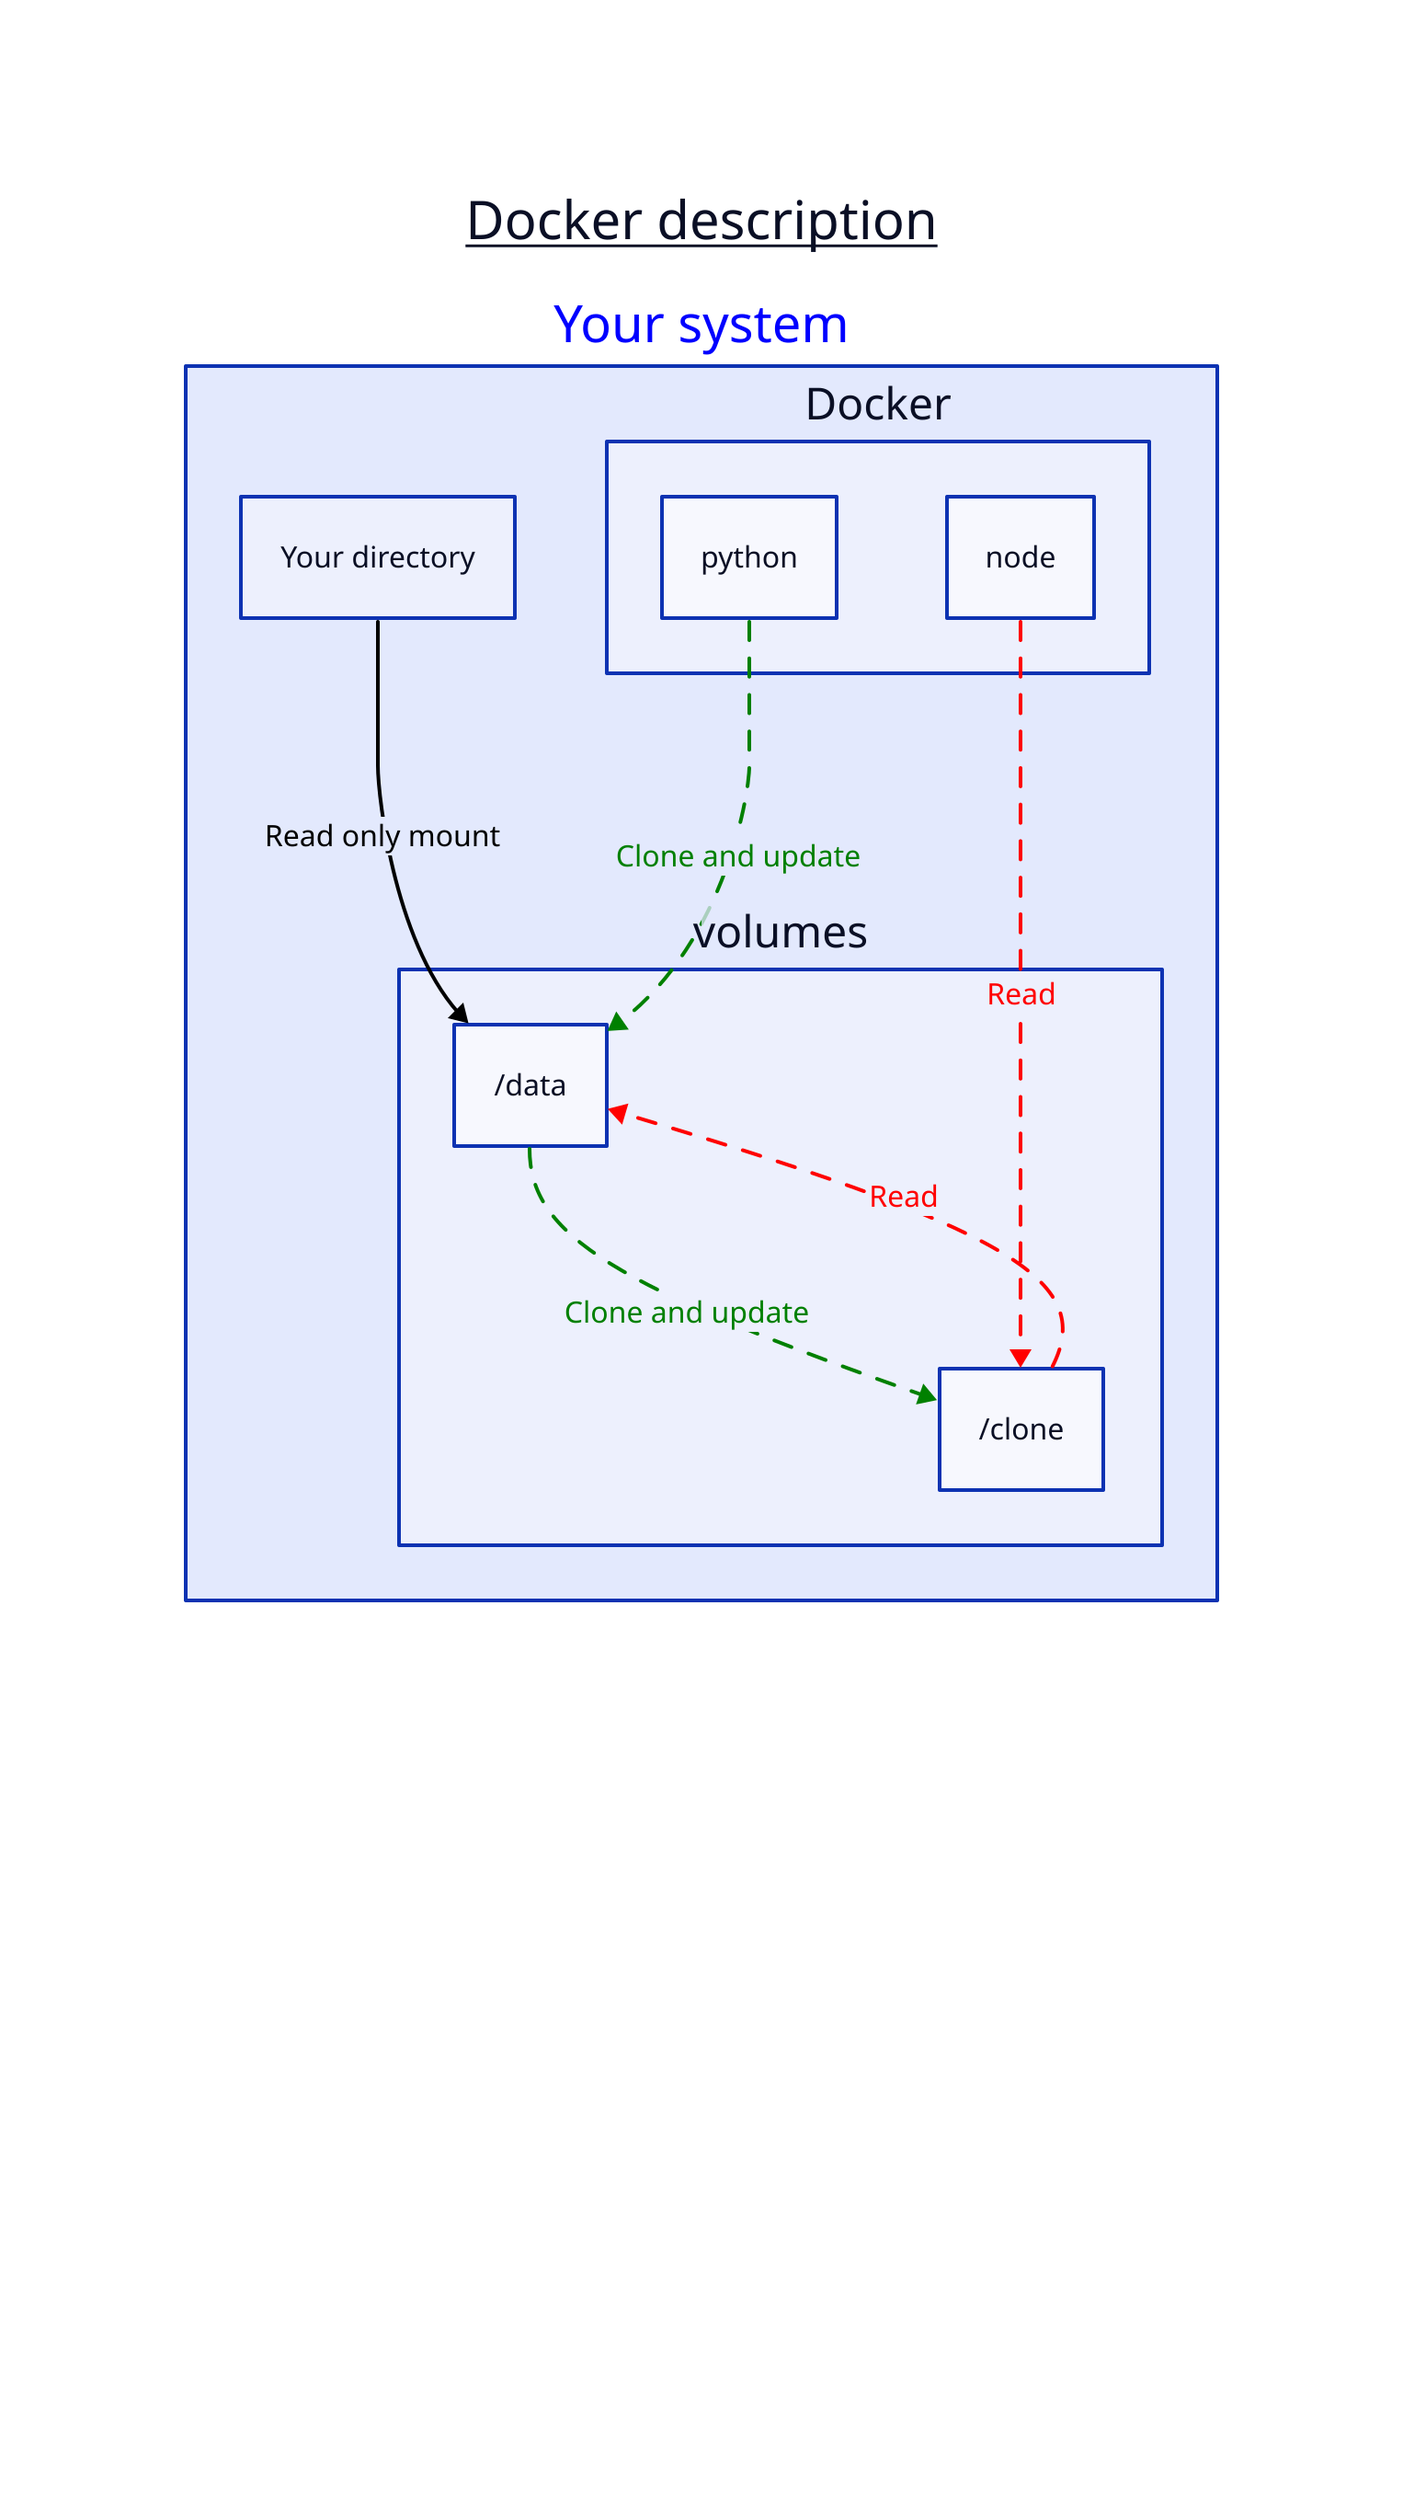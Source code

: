 title: Docker description {
  near: top-center
  shape: text
  style: {
    font-size: 29
    bold: true
    underline: true
  }
}
Your system: {style.font-color: blue}
Your system.Docker.python
Your system.Docker.node
Your system.volumes./clone
Your system.volumes./data

Your system.Your directory -> Your system.volumes./data: Read only mount {style.stroke: black; style.font-color: black}

Your system.Docker.python -> Your system.volumes./data -> Your system.volumes./clone: Clone and update {style.animated: true; style.stroke: green; style.font-color: green}
Your system.Docker.node -> Your system.volumes./clone -> Your system.volumes./data: Read {style.animated: true; style.stroke: red; style.font-color: red}

explanation: |md
  # How it works ?
  ## Python docker
    - Creates a clone of your mounted directory.
    - Watches for changes and reflects them on the cloned directory.
    - (Re-)Generates directory summary.
  ## Node docker
    - Delivers your notes.
    - Generates markmap file.
    - Generates asciidoc and markdown preview.
| {near: bottom-center}
